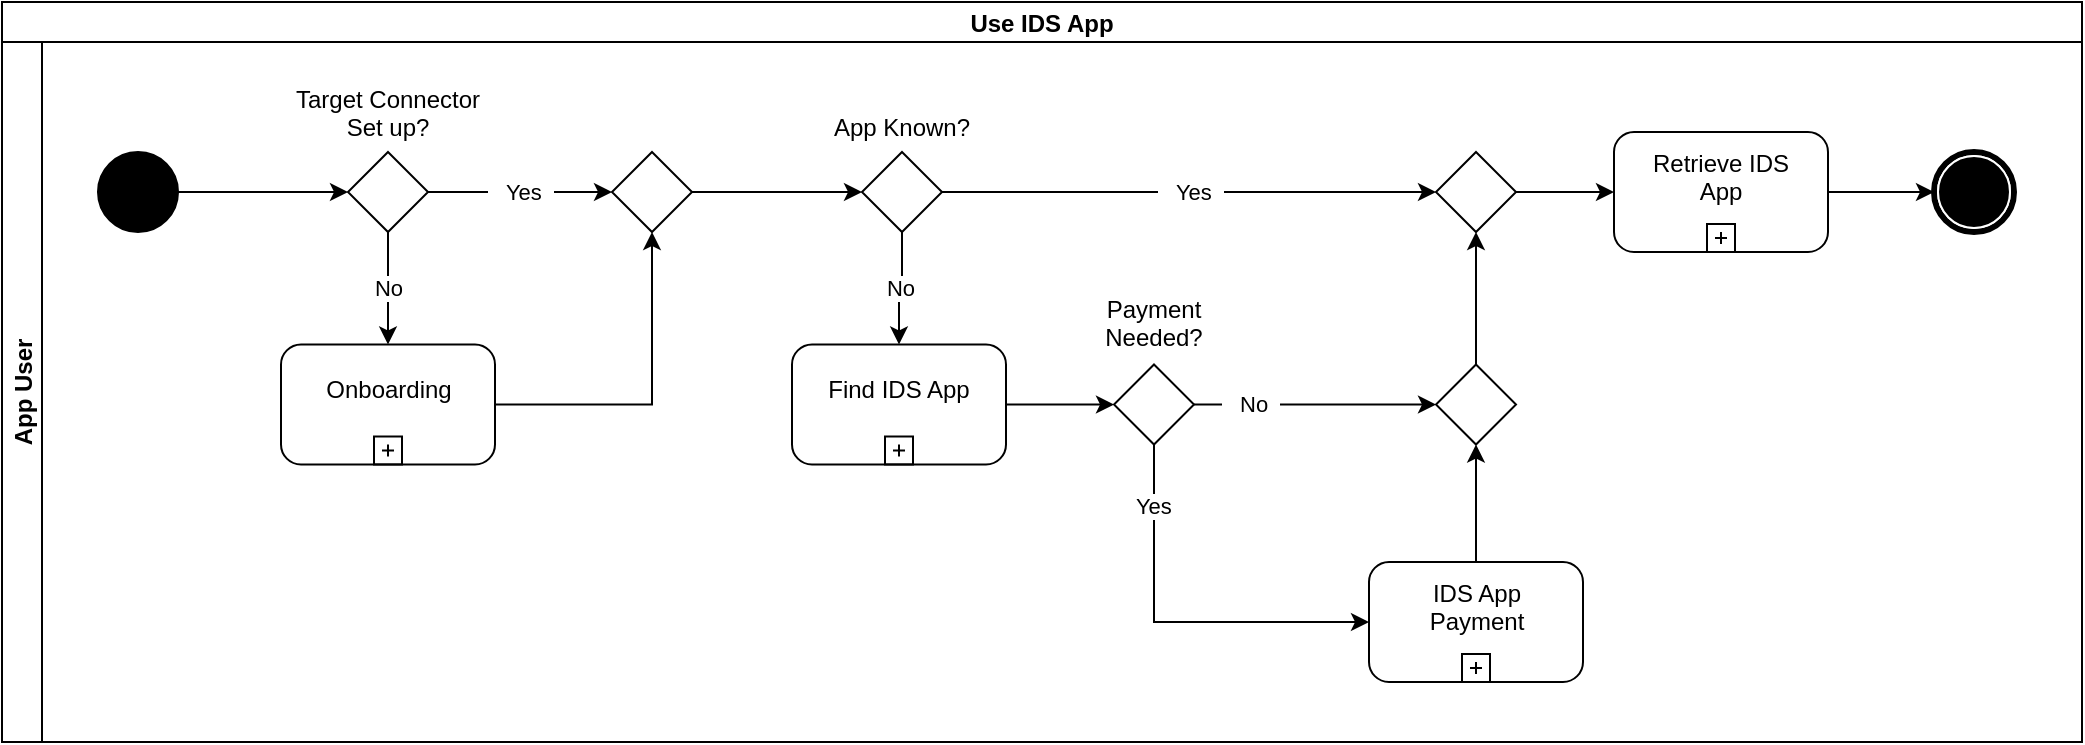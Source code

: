 <mxfile version="17.5.0" type="google"><diagram id="hC4Hq5-vcxsR8pidp3Jf" name="Page-2"><mxGraphModel grid="1" page="1" gridSize="10" guides="1" tooltips="1" connect="1" arrows="1" fold="1" pageScale="1" pageWidth="827" pageHeight="1169" math="0" shadow="0"><root><mxCell id="0"/><mxCell id="1" parent="0"/><mxCell id="1W3VhxDDkPw180ysA-m1-1" value="Use IDS App" style="swimlane;childLayout=stackLayout;resizeParent=1;resizeParentMax=0;horizontal=1;startSize=20;horizontalStack=0;fontStyle=1" vertex="1" parent="1"><mxGeometry x="60" y="70" width="1040" height="370" as="geometry"/></mxCell><mxCell id="1W3VhxDDkPw180ysA-m1-2" value="App User" style="swimlane;startSize=20;horizontal=0;" vertex="1" parent="1W3VhxDDkPw180ysA-m1-1"><mxGeometry y="20" width="1040" height="350" as="geometry"/></mxCell><mxCell id="w0Qq1I4neL_D_kN1PBBD-2" value="" style="ellipse;whiteSpace=wrap;html=1;rounded=0;shadow=0;comic=0;labelBackgroundColor=none;strokeWidth=1;fillColor=#000000;fontFamily=Verdana;fontSize=12;align=center;" vertex="1" parent="1W3VhxDDkPw180ysA-m1-2"><mxGeometry x="48" y="55" width="40" height="40" as="geometry"/></mxCell><mxCell id="w0Qq1I4neL_D_kN1PBBD-6" value="Onboarding&#xA;" style="points=[[0.25,0,0],[0.5,0,0],[0.75,0,0],[1,0.25,0],[1,0.5,0],[1,0.75,0],[0.75,1,0],[0.5,1,0],[0.25,1,0],[0,0.75,0],[0,0.5,0],[0,0.25,0]];shape=mxgraph.bpmn.task;whiteSpace=wrap;rectStyle=rounded;size=10;taskMarker=abstract;isLoopSub=1;fontSize=12;" vertex="1" parent="1W3VhxDDkPw180ysA-m1-2"><mxGeometry x="139.5" y="151.25" width="107" height="60" as="geometry"/></mxCell><mxCell id="w0Qq1I4neL_D_kN1PBBD-11" value="Find IDS App&#xA;" style="points=[[0.25,0,0],[0.5,0,0],[0.75,0,0],[1,0.25,0],[1,0.5,0],[1,0.75,0],[0.75,1,0],[0.5,1,0],[0.25,1,0],[0,0.75,0],[0,0.5,0],[0,0.25,0]];shape=mxgraph.bpmn.task;whiteSpace=wrap;rectStyle=rounded;size=10;taskMarker=abstract;isLoopSub=1;fontSize=12;" vertex="1" parent="1W3VhxDDkPw180ysA-m1-2"><mxGeometry x="395" y="151.25" width="107" height="60" as="geometry"/></mxCell><mxCell id="w0Qq1I4neL_D_kN1PBBD-12" value="" style="rhombus;whiteSpace=wrap;html=1;" vertex="1" parent="1W3VhxDDkPw180ysA-m1-2"><mxGeometry x="305" y="55" width="40" height="40" as="geometry"/></mxCell><mxCell id="w0Qq1I4neL_D_kN1PBBD-5" style="edgeStyle=orthogonalEdgeStyle;rounded=0;orthogonalLoop=1;jettySize=auto;html=1;entryX=0.5;entryY=1;entryDx=0;entryDy=0;" edge="1" parent="1W3VhxDDkPw180ysA-m1-2" source="w0Qq1I4neL_D_kN1PBBD-6" target="w0Qq1I4neL_D_kN1PBBD-12"><mxGeometry relative="1" as="geometry"><mxPoint x="303.5" y="55" as="targetPoint"/></mxGeometry></mxCell><mxCell id="w0Qq1I4neL_D_kN1PBBD-13" value="" style="rhombus;whiteSpace=wrap;html=1;" vertex="1" parent="1W3VhxDDkPw180ysA-m1-2"><mxGeometry x="430" y="55" width="40" height="40" as="geometry"/></mxCell><mxCell id="w0Qq1I4neL_D_kN1PBBD-9" value="No" style="edgeStyle=orthogonalEdgeStyle;rounded=0;orthogonalLoop=1;jettySize=auto;html=1;entryX=0.5;entryY=0;entryDx=0;entryDy=0;entryPerimeter=0;exitX=0.5;exitY=1;exitDx=0;exitDy=0;" edge="1" parent="1W3VhxDDkPw180ysA-m1-2" source="w0Qq1I4neL_D_kN1PBBD-13" target="w0Qq1I4neL_D_kN1PBBD-11"><mxGeometry relative="1" as="geometry"><mxPoint x="428.5" y="70.5" as="sourcePoint"/></mxGeometry></mxCell><mxCell id="w0Qq1I4neL_D_kN1PBBD-7" style="edgeStyle=orthogonalEdgeStyle;rounded=0;orthogonalLoop=1;jettySize=auto;html=1;exitX=1;exitY=0.5;exitDx=0;exitDy=0;entryX=0;entryY=0.5;entryDx=0;entryDy=0;" edge="1" parent="1W3VhxDDkPw180ysA-m1-2" source="w0Qq1I4neL_D_kN1PBBD-12" target="w0Qq1I4neL_D_kN1PBBD-13"><mxGeometry relative="1" as="geometry"><mxPoint x="316" y="25" as="sourcePoint"/><mxPoint x="378.5" y="25" as="targetPoint"/></mxGeometry></mxCell><mxCell id="w0Qq1I4neL_D_kN1PBBD-14" value="App Known?" style="text;whiteSpace=wrap;html=1;align=center;" vertex="1" parent="1W3VhxDDkPw180ysA-m1-2"><mxGeometry x="395" y="28.75" width="110" height="21.25" as="geometry"/></mxCell><mxCell id="w0Qq1I4neL_D_kN1PBBD-15" value="" style="rhombus;whiteSpace=wrap;html=1;" vertex="1" parent="1W3VhxDDkPw180ysA-m1-2"><mxGeometry x="173" y="55" width="40" height="40" as="geometry"/></mxCell><mxCell id="w0Qq1I4neL_D_kN1PBBD-1" style="edgeStyle=orthogonalEdgeStyle;rounded=0;orthogonalLoop=1;jettySize=auto;html=1;entryX=0;entryY=0.5;entryDx=0;entryDy=0;" edge="1" parent="1W3VhxDDkPw180ysA-m1-2" source="w0Qq1I4neL_D_kN1PBBD-2" target="w0Qq1I4neL_D_kN1PBBD-15"><mxGeometry relative="1" as="geometry"><mxPoint x="63" y="25" as="targetPoint"/></mxGeometry></mxCell><mxCell id="w0Qq1I4neL_D_kN1PBBD-3" value="No" style="edgeStyle=orthogonalEdgeStyle;rounded=0;orthogonalLoop=1;jettySize=auto;html=1;entryX=0.5;entryY=0;entryDx=0;entryDy=0;entryPerimeter=0;exitX=0.5;exitY=1;exitDx=0;exitDy=0;" edge="1" parent="1W3VhxDDkPw180ysA-m1-2" source="w0Qq1I4neL_D_kN1PBBD-15" target="w0Qq1I4neL_D_kN1PBBD-6"><mxGeometry relative="1" as="geometry"><mxPoint x="113" y="70.5" as="sourcePoint"/></mxGeometry></mxCell><mxCell id="w0Qq1I4neL_D_kN1PBBD-4" value="&amp;nbsp;&amp;nbsp; Yes&amp;nbsp;&amp;nbsp; " style="edgeStyle=orthogonalEdgeStyle;rounded=0;orthogonalLoop=1;jettySize=auto;html=1;entryX=0;entryY=0.5;entryDx=0;entryDy=0;exitX=1;exitY=0.5;exitDx=0;exitDy=0;" edge="1" parent="1W3VhxDDkPw180ysA-m1-2" source="w0Qq1I4neL_D_kN1PBBD-15" target="w0Qq1I4neL_D_kN1PBBD-12"><mxGeometry relative="1" as="geometry"><mxPoint x="163" y="25" as="sourcePoint"/><mxPoint x="248" y="25" as="targetPoint"/></mxGeometry></mxCell><mxCell id="w0Qq1I4neL_D_kN1PBBD-16" value="Target Connector Set up?" style="text;whiteSpace=wrap;html=1;align=center;" vertex="1" parent="1W3VhxDDkPw180ysA-m1-2"><mxGeometry x="138" y="15" width="110" height="40" as="geometry"/></mxCell><mxCell id="w0Qq1I4neL_D_kN1PBBD-17" value="Retrieve IDS&#xA;App&#xA;" style="points=[[0.25,0,0],[0.5,0,0],[0.75,0,0],[1,0.25,0],[1,0.5,0],[1,0.75,0],[0.75,1,0],[0.5,1,0],[0.25,1,0],[0,0.75,0],[0,0.5,0],[0,0.25,0]];shape=mxgraph.bpmn.task;whiteSpace=wrap;rectStyle=rounded;size=10;taskMarker=abstract;isLoopSub=1;fontSize=12;" vertex="1" parent="1W3VhxDDkPw180ysA-m1-2"><mxGeometry x="806" y="45" width="107" height="60" as="geometry"/></mxCell><mxCell id="w0Qq1I4neL_D_kN1PBBD-19" value="" style="rhombus;whiteSpace=wrap;html=1;" vertex="1" parent="1W3VhxDDkPw180ysA-m1-2"><mxGeometry x="556" y="161.25" width="40" height="40" as="geometry"/></mxCell><mxCell id="w0Qq1I4neL_D_kN1PBBD-10" style="rounded=0;orthogonalLoop=1;jettySize=auto;html=1;entryX=0;entryY=0.5;entryDx=0;entryDy=0;" edge="1" parent="1W3VhxDDkPw180ysA-m1-2" source="w0Qq1I4neL_D_kN1PBBD-11" target="w0Qq1I4neL_D_kN1PBBD-19"><mxGeometry relative="1" as="geometry"><mxPoint x="485" y="145.25" as="targetPoint"/></mxGeometry></mxCell><mxCell id="w0Qq1I4neL_D_kN1PBBD-20" value="&amp;nbsp;&amp;nbsp; Yes&amp;nbsp;&amp;nbsp; " style="rounded=0;orthogonalLoop=1;jettySize=auto;html=1;exitX=0.5;exitY=1;exitDx=0;exitDy=0;entryX=0;entryY=0.5;entryDx=0;entryDy=0;entryPerimeter=0;edgeStyle=orthogonalEdgeStyle;" edge="1" parent="1W3VhxDDkPw180ysA-m1-2" source="w0Qq1I4neL_D_kN1PBBD-19" target="w0Qq1I4neL_D_kN1PBBD-22"><mxGeometry x="-0.691" y="-2" relative="1" as="geometry"><mxPoint x="603.5" y="162.25" as="targetPoint"/><mxPoint x="503.5" y="162.7" as="sourcePoint"/><mxPoint as="offset"/></mxGeometry></mxCell><mxCell id="w0Qq1I4neL_D_kN1PBBD-22" value="IDS App&#xA;Payment&#xA;" style="points=[[0.25,0,0],[0.5,0,0],[0.75,0,0],[1,0.25,0],[1,0.5,0],[1,0.75,0],[0.75,1,0],[0.5,1,0],[0.25,1,0],[0,0.75,0],[0,0.5,0],[0,0.25,0]];shape=mxgraph.bpmn.task;whiteSpace=wrap;rectStyle=rounded;size=10;taskMarker=abstract;isLoopSub=1;fontSize=12;" vertex="1" parent="1W3VhxDDkPw180ysA-m1-2"><mxGeometry x="683.5" y="260" width="107" height="60" as="geometry"/></mxCell><mxCell id="w0Qq1I4neL_D_kN1PBBD-23" style="edgeStyle=none;rounded=0;orthogonalLoop=1;jettySize=auto;html=1;entryX=0;entryY=0.5;entryDx=0;entryDy=0;entryPerimeter=0;" edge="1" parent="1W3VhxDDkPw180ysA-m1-2" source="w0Qq1I4neL_D_kN1PBBD-24" target="w0Qq1I4neL_D_kN1PBBD-17"><mxGeometry relative="1" as="geometry"/></mxCell><mxCell id="w0Qq1I4neL_D_kN1PBBD-24" value="" style="rhombus;whiteSpace=wrap;html=1;" vertex="1" parent="1W3VhxDDkPw180ysA-m1-2"><mxGeometry x="717" y="55" width="40" height="40" as="geometry"/></mxCell><mxCell id="w0Qq1I4neL_D_kN1PBBD-8" value="&amp;nbsp;&amp;nbsp; Yes&amp;nbsp;&amp;nbsp; " style="rounded=0;orthogonalLoop=1;jettySize=auto;html=1;entryX=0;entryY=0.5;entryDx=0;entryDy=0;exitX=1;exitY=0.5;exitDx=0;exitDy=0;" edge="1" parent="1W3VhxDDkPw180ysA-m1-2" source="w0Qq1I4neL_D_kN1PBBD-13" target="w0Qq1I4neL_D_kN1PBBD-24"><mxGeometry relative="1" as="geometry"><mxPoint x="515" y="25" as="targetPoint"/><mxPoint x="478.5" y="25" as="sourcePoint"/></mxGeometry></mxCell><mxCell id="w0Qq1I4neL_D_kN1PBBD-25" style="edgeStyle=orthogonalEdgeStyle;rounded=0;orthogonalLoop=1;jettySize=auto;html=1;entryX=0.5;entryY=1;entryDx=0;entryDy=0;" edge="1" parent="1W3VhxDDkPw180ysA-m1-2" source="w0Qq1I4neL_D_kN1PBBD-26" target="w0Qq1I4neL_D_kN1PBBD-24"><mxGeometry relative="1" as="geometry"/></mxCell><mxCell id="w0Qq1I4neL_D_kN1PBBD-26" value="" style="rhombus;whiteSpace=wrap;html=1;" vertex="1" parent="1W3VhxDDkPw180ysA-m1-2"><mxGeometry x="717" y="161.25" width="40" height="40" as="geometry"/></mxCell><mxCell id="w0Qq1I4neL_D_kN1PBBD-18" value="&amp;nbsp;&amp;nbsp; No&amp;nbsp;&amp;nbsp; " style="edgeStyle=orthogonalEdgeStyle;rounded=0;orthogonalLoop=1;jettySize=auto;html=1;entryX=0;entryY=0.5;entryDx=0;entryDy=0;exitX=1;exitY=0.5;exitDx=0;exitDy=0;" edge="1" parent="1W3VhxDDkPw180ysA-m1-2" source="w0Qq1I4neL_D_kN1PBBD-19" target="w0Qq1I4neL_D_kN1PBBD-26"><mxGeometry x="-0.537" relative="1" as="geometry"><mxPoint as="offset"/></mxGeometry></mxCell><mxCell id="w0Qq1I4neL_D_kN1PBBD-21" style="edgeStyle=orthogonalEdgeStyle;rounded=0;orthogonalLoop=1;jettySize=auto;html=1;entryX=0.5;entryY=1;entryDx=0;entryDy=0;" edge="1" parent="1W3VhxDDkPw180ysA-m1-2" source="w0Qq1I4neL_D_kN1PBBD-22" target="w0Qq1I4neL_D_kN1PBBD-26"><mxGeometry relative="1" as="geometry"/></mxCell><mxCell id="w0Qq1I4neL_D_kN1PBBD-27" value="" style="shape=mxgraph.bpmn.shape;html=1;verticalLabelPosition=bottom;labelBackgroundColor=#ffffff;verticalAlign=top;perimeter=ellipsePerimeter;outline=end;symbol=terminate;rounded=0;shadow=0;comic=0;strokeWidth=1;fontFamily=Verdana;fontSize=12;align=center;" vertex="1" parent="1W3VhxDDkPw180ysA-m1-2"><mxGeometry x="966" y="55" width="40" height="40" as="geometry"/></mxCell><mxCell id="w0Qq1I4neL_D_kN1PBBD-28" style="rounded=0;orthogonalLoop=1;jettySize=auto;html=1;entryX=0;entryY=0.5;entryDx=0;entryDy=0;exitX=1;exitY=0.5;exitDx=0;exitDy=0;exitPerimeter=0;" edge="1" parent="1W3VhxDDkPw180ysA-m1-2" source="w0Qq1I4neL_D_kN1PBBD-17" target="w0Qq1I4neL_D_kN1PBBD-27"><mxGeometry relative="1" as="geometry"><mxPoint x="615" y="66.25" as="sourcePoint"/><mxPoint x="655" y="25" as="targetPoint"/></mxGeometry></mxCell><mxCell id="w0Qq1I4neL_D_kN1PBBD-29" value="Payment Needed?" style="text;whiteSpace=wrap;html=1;align=center;" vertex="1" parent="1W3VhxDDkPw180ysA-m1-2"><mxGeometry x="547.25" y="120" width="57.5" height="43.25" as="geometry"/></mxCell></root></mxGraphModel></diagram></mxfile>